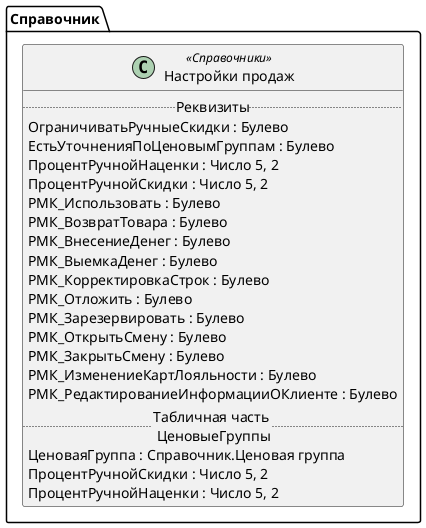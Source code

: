 ﻿@startuml НастройкиПродажДляПользователей
'!include templates.wsd
'..\include templates.wsd
class Справочник.НастройкиПродажДляПользователей as "Настройки продаж" <<Справочники>>
{
..Реквизиты..
ОграничиватьРучныеСкидки : Булево
ЕстьУточненияПоЦеновымГруппам : Булево
ПроцентРучнойНаценки : Число 5, 2
ПроцентРучнойСкидки : Число 5, 2
РМК_Использовать : Булево
РМК_ВозвратТовара : Булево
РМК_ВнесениеДенег : Булево
РМК_ВыемкаДенег : Булево
РМК_КорректировкаСтрок : Булево
РМК_Отложить : Булево
РМК_Зарезервировать : Булево
РМК_ОткрытьСмену : Булево
РМК_ЗакрытьСмену : Булево
РМК_ИзменениеКартЛояльности : Булево
РМК_РедактированиеИнформацииОКлиенте : Булево
..Табличная часть \n ЦеновыеГруппы..
ЦеноваяГруппа : Справочник.Ценовая группа
ПроцентРучнойСкидки : Число 5, 2
ПроцентРучнойНаценки : Число 5, 2
}
@enduml
